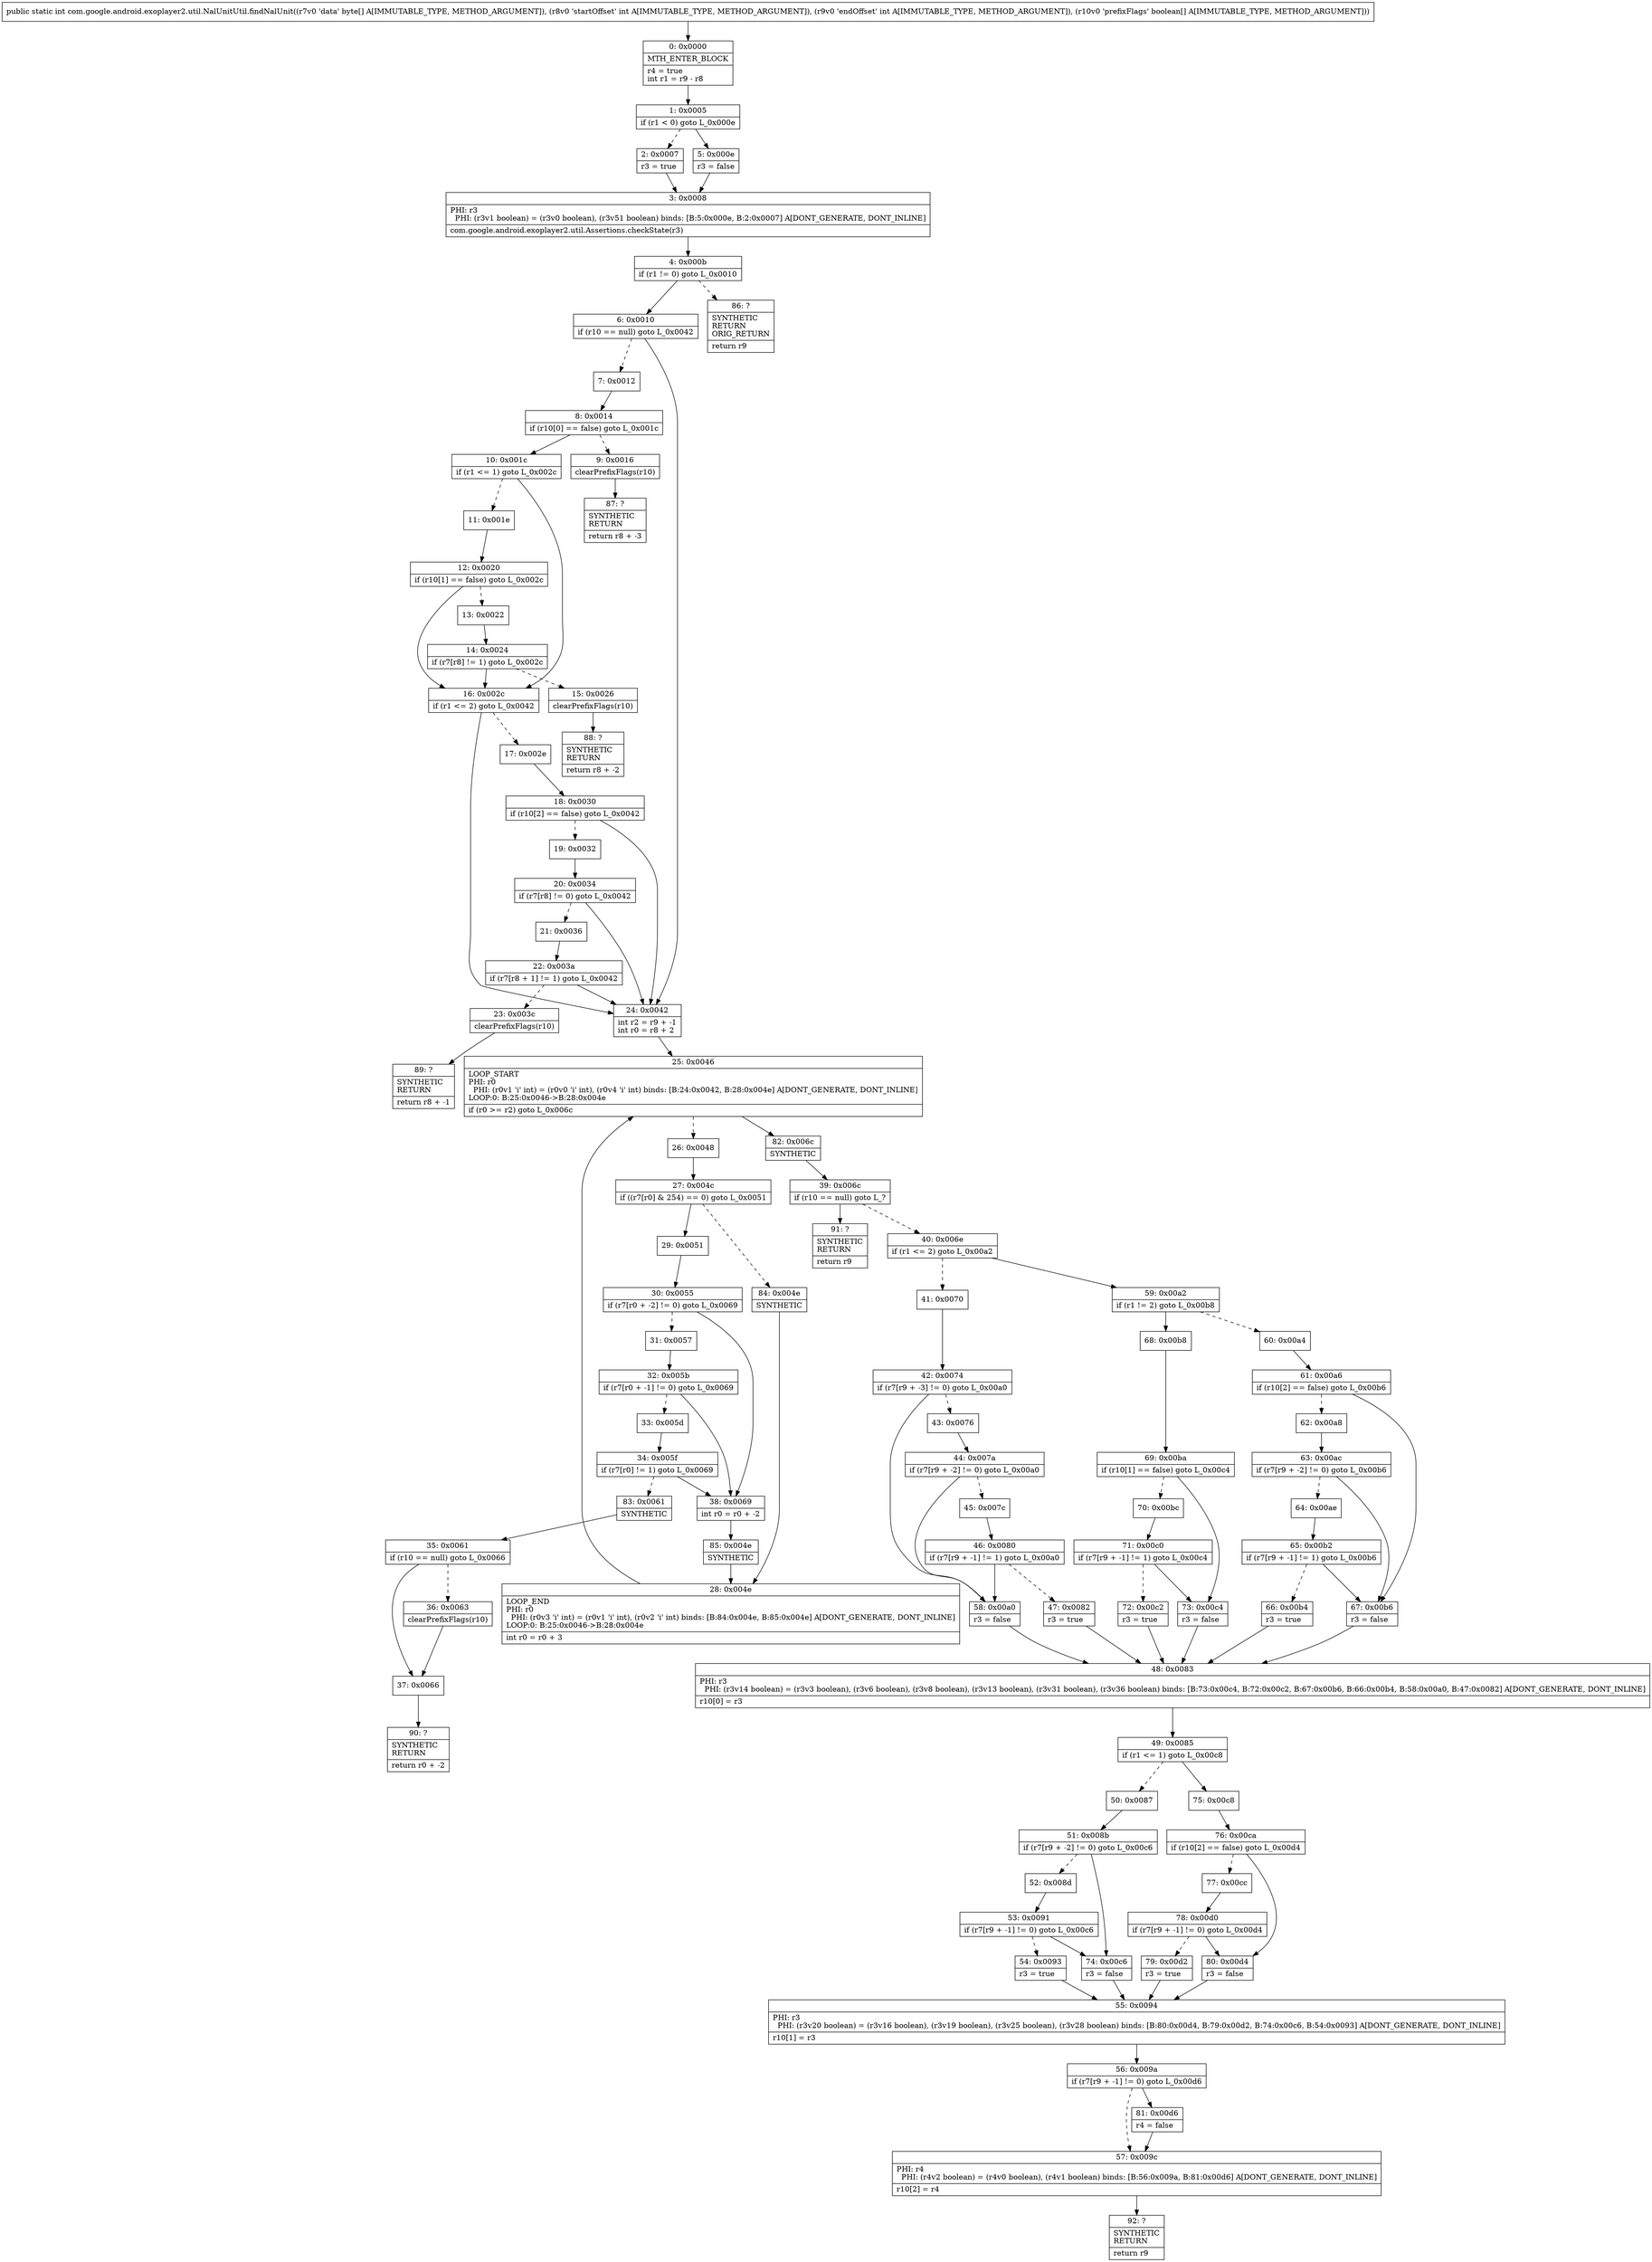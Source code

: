 digraph "CFG forcom.google.android.exoplayer2.util.NalUnitUtil.findNalUnit([BII[Z)I" {
Node_0 [shape=record,label="{0\:\ 0x0000|MTH_ENTER_BLOCK\l|r4 = true\lint r1 = r9 \- r8\l}"];
Node_1 [shape=record,label="{1\:\ 0x0005|if (r1 \< 0) goto L_0x000e\l}"];
Node_2 [shape=record,label="{2\:\ 0x0007|r3 = true\l}"];
Node_3 [shape=record,label="{3\:\ 0x0008|PHI: r3 \l  PHI: (r3v1 boolean) = (r3v0 boolean), (r3v51 boolean) binds: [B:5:0x000e, B:2:0x0007] A[DONT_GENERATE, DONT_INLINE]\l|com.google.android.exoplayer2.util.Assertions.checkState(r3)\l}"];
Node_4 [shape=record,label="{4\:\ 0x000b|if (r1 != 0) goto L_0x0010\l}"];
Node_5 [shape=record,label="{5\:\ 0x000e|r3 = false\l}"];
Node_6 [shape=record,label="{6\:\ 0x0010|if (r10 == null) goto L_0x0042\l}"];
Node_7 [shape=record,label="{7\:\ 0x0012}"];
Node_8 [shape=record,label="{8\:\ 0x0014|if (r10[0] == false) goto L_0x001c\l}"];
Node_9 [shape=record,label="{9\:\ 0x0016|clearPrefixFlags(r10)\l}"];
Node_10 [shape=record,label="{10\:\ 0x001c|if (r1 \<= 1) goto L_0x002c\l}"];
Node_11 [shape=record,label="{11\:\ 0x001e}"];
Node_12 [shape=record,label="{12\:\ 0x0020|if (r10[1] == false) goto L_0x002c\l}"];
Node_13 [shape=record,label="{13\:\ 0x0022}"];
Node_14 [shape=record,label="{14\:\ 0x0024|if (r7[r8] != 1) goto L_0x002c\l}"];
Node_15 [shape=record,label="{15\:\ 0x0026|clearPrefixFlags(r10)\l}"];
Node_16 [shape=record,label="{16\:\ 0x002c|if (r1 \<= 2) goto L_0x0042\l}"];
Node_17 [shape=record,label="{17\:\ 0x002e}"];
Node_18 [shape=record,label="{18\:\ 0x0030|if (r10[2] == false) goto L_0x0042\l}"];
Node_19 [shape=record,label="{19\:\ 0x0032}"];
Node_20 [shape=record,label="{20\:\ 0x0034|if (r7[r8] != 0) goto L_0x0042\l}"];
Node_21 [shape=record,label="{21\:\ 0x0036}"];
Node_22 [shape=record,label="{22\:\ 0x003a|if (r7[r8 + 1] != 1) goto L_0x0042\l}"];
Node_23 [shape=record,label="{23\:\ 0x003c|clearPrefixFlags(r10)\l}"];
Node_24 [shape=record,label="{24\:\ 0x0042|int r2 = r9 + \-1\lint r0 = r8 + 2\l}"];
Node_25 [shape=record,label="{25\:\ 0x0046|LOOP_START\lPHI: r0 \l  PHI: (r0v1 'i' int) = (r0v0 'i' int), (r0v4 'i' int) binds: [B:24:0x0042, B:28:0x004e] A[DONT_GENERATE, DONT_INLINE]\lLOOP:0: B:25:0x0046\-\>B:28:0x004e\l|if (r0 \>= r2) goto L_0x006c\l}"];
Node_26 [shape=record,label="{26\:\ 0x0048}"];
Node_27 [shape=record,label="{27\:\ 0x004c|if ((r7[r0] & 254) == 0) goto L_0x0051\l}"];
Node_28 [shape=record,label="{28\:\ 0x004e|LOOP_END\lPHI: r0 \l  PHI: (r0v3 'i' int) = (r0v1 'i' int), (r0v2 'i' int) binds: [B:84:0x004e, B:85:0x004e] A[DONT_GENERATE, DONT_INLINE]\lLOOP:0: B:25:0x0046\-\>B:28:0x004e\l|int r0 = r0 + 3\l}"];
Node_29 [shape=record,label="{29\:\ 0x0051}"];
Node_30 [shape=record,label="{30\:\ 0x0055|if (r7[r0 + \-2] != 0) goto L_0x0069\l}"];
Node_31 [shape=record,label="{31\:\ 0x0057}"];
Node_32 [shape=record,label="{32\:\ 0x005b|if (r7[r0 + \-1] != 0) goto L_0x0069\l}"];
Node_33 [shape=record,label="{33\:\ 0x005d}"];
Node_34 [shape=record,label="{34\:\ 0x005f|if (r7[r0] != 1) goto L_0x0069\l}"];
Node_35 [shape=record,label="{35\:\ 0x0061|if (r10 == null) goto L_0x0066\l}"];
Node_36 [shape=record,label="{36\:\ 0x0063|clearPrefixFlags(r10)\l}"];
Node_37 [shape=record,label="{37\:\ 0x0066}"];
Node_38 [shape=record,label="{38\:\ 0x0069|int r0 = r0 + \-2\l}"];
Node_39 [shape=record,label="{39\:\ 0x006c|if (r10 == null) goto L_?\l}"];
Node_40 [shape=record,label="{40\:\ 0x006e|if (r1 \<= 2) goto L_0x00a2\l}"];
Node_41 [shape=record,label="{41\:\ 0x0070}"];
Node_42 [shape=record,label="{42\:\ 0x0074|if (r7[r9 + \-3] != 0) goto L_0x00a0\l}"];
Node_43 [shape=record,label="{43\:\ 0x0076}"];
Node_44 [shape=record,label="{44\:\ 0x007a|if (r7[r9 + \-2] != 0) goto L_0x00a0\l}"];
Node_45 [shape=record,label="{45\:\ 0x007c}"];
Node_46 [shape=record,label="{46\:\ 0x0080|if (r7[r9 + \-1] != 1) goto L_0x00a0\l}"];
Node_47 [shape=record,label="{47\:\ 0x0082|r3 = true\l}"];
Node_48 [shape=record,label="{48\:\ 0x0083|PHI: r3 \l  PHI: (r3v14 boolean) = (r3v3 boolean), (r3v6 boolean), (r3v8 boolean), (r3v13 boolean), (r3v31 boolean), (r3v36 boolean) binds: [B:73:0x00c4, B:72:0x00c2, B:67:0x00b6, B:66:0x00b4, B:58:0x00a0, B:47:0x0082] A[DONT_GENERATE, DONT_INLINE]\l|r10[0] = r3\l}"];
Node_49 [shape=record,label="{49\:\ 0x0085|if (r1 \<= 1) goto L_0x00c8\l}"];
Node_50 [shape=record,label="{50\:\ 0x0087}"];
Node_51 [shape=record,label="{51\:\ 0x008b|if (r7[r9 + \-2] != 0) goto L_0x00c6\l}"];
Node_52 [shape=record,label="{52\:\ 0x008d}"];
Node_53 [shape=record,label="{53\:\ 0x0091|if (r7[r9 + \-1] != 0) goto L_0x00c6\l}"];
Node_54 [shape=record,label="{54\:\ 0x0093|r3 = true\l}"];
Node_55 [shape=record,label="{55\:\ 0x0094|PHI: r3 \l  PHI: (r3v20 boolean) = (r3v16 boolean), (r3v19 boolean), (r3v25 boolean), (r3v28 boolean) binds: [B:80:0x00d4, B:79:0x00d2, B:74:0x00c6, B:54:0x0093] A[DONT_GENERATE, DONT_INLINE]\l|r10[1] = r3\l}"];
Node_56 [shape=record,label="{56\:\ 0x009a|if (r7[r9 + \-1] != 0) goto L_0x00d6\l}"];
Node_57 [shape=record,label="{57\:\ 0x009c|PHI: r4 \l  PHI: (r4v2 boolean) = (r4v0 boolean), (r4v1 boolean) binds: [B:56:0x009a, B:81:0x00d6] A[DONT_GENERATE, DONT_INLINE]\l|r10[2] = r4\l}"];
Node_58 [shape=record,label="{58\:\ 0x00a0|r3 = false\l}"];
Node_59 [shape=record,label="{59\:\ 0x00a2|if (r1 != 2) goto L_0x00b8\l}"];
Node_60 [shape=record,label="{60\:\ 0x00a4}"];
Node_61 [shape=record,label="{61\:\ 0x00a6|if (r10[2] == false) goto L_0x00b6\l}"];
Node_62 [shape=record,label="{62\:\ 0x00a8}"];
Node_63 [shape=record,label="{63\:\ 0x00ac|if (r7[r9 + \-2] != 0) goto L_0x00b6\l}"];
Node_64 [shape=record,label="{64\:\ 0x00ae}"];
Node_65 [shape=record,label="{65\:\ 0x00b2|if (r7[r9 + \-1] != 1) goto L_0x00b6\l}"];
Node_66 [shape=record,label="{66\:\ 0x00b4|r3 = true\l}"];
Node_67 [shape=record,label="{67\:\ 0x00b6|r3 = false\l}"];
Node_68 [shape=record,label="{68\:\ 0x00b8}"];
Node_69 [shape=record,label="{69\:\ 0x00ba|if (r10[1] == false) goto L_0x00c4\l}"];
Node_70 [shape=record,label="{70\:\ 0x00bc}"];
Node_71 [shape=record,label="{71\:\ 0x00c0|if (r7[r9 + \-1] != 1) goto L_0x00c4\l}"];
Node_72 [shape=record,label="{72\:\ 0x00c2|r3 = true\l}"];
Node_73 [shape=record,label="{73\:\ 0x00c4|r3 = false\l}"];
Node_74 [shape=record,label="{74\:\ 0x00c6|r3 = false\l}"];
Node_75 [shape=record,label="{75\:\ 0x00c8}"];
Node_76 [shape=record,label="{76\:\ 0x00ca|if (r10[2] == false) goto L_0x00d4\l}"];
Node_77 [shape=record,label="{77\:\ 0x00cc}"];
Node_78 [shape=record,label="{78\:\ 0x00d0|if (r7[r9 + \-1] != 0) goto L_0x00d4\l}"];
Node_79 [shape=record,label="{79\:\ 0x00d2|r3 = true\l}"];
Node_80 [shape=record,label="{80\:\ 0x00d4|r3 = false\l}"];
Node_81 [shape=record,label="{81\:\ 0x00d6|r4 = false\l}"];
Node_82 [shape=record,label="{82\:\ 0x006c|SYNTHETIC\l}"];
Node_83 [shape=record,label="{83\:\ 0x0061|SYNTHETIC\l}"];
Node_84 [shape=record,label="{84\:\ 0x004e|SYNTHETIC\l}"];
Node_85 [shape=record,label="{85\:\ 0x004e|SYNTHETIC\l}"];
Node_86 [shape=record,label="{86\:\ ?|SYNTHETIC\lRETURN\lORIG_RETURN\l|return r9\l}"];
Node_87 [shape=record,label="{87\:\ ?|SYNTHETIC\lRETURN\l|return r8 + \-3\l}"];
Node_88 [shape=record,label="{88\:\ ?|SYNTHETIC\lRETURN\l|return r8 + \-2\l}"];
Node_89 [shape=record,label="{89\:\ ?|SYNTHETIC\lRETURN\l|return r8 + \-1\l}"];
Node_90 [shape=record,label="{90\:\ ?|SYNTHETIC\lRETURN\l|return r0 + \-2\l}"];
Node_91 [shape=record,label="{91\:\ ?|SYNTHETIC\lRETURN\l|return r9\l}"];
Node_92 [shape=record,label="{92\:\ ?|SYNTHETIC\lRETURN\l|return r9\l}"];
MethodNode[shape=record,label="{public static int com.google.android.exoplayer2.util.NalUnitUtil.findNalUnit((r7v0 'data' byte[] A[IMMUTABLE_TYPE, METHOD_ARGUMENT]), (r8v0 'startOffset' int A[IMMUTABLE_TYPE, METHOD_ARGUMENT]), (r9v0 'endOffset' int A[IMMUTABLE_TYPE, METHOD_ARGUMENT]), (r10v0 'prefixFlags' boolean[] A[IMMUTABLE_TYPE, METHOD_ARGUMENT])) }"];
MethodNode -> Node_0;
Node_0 -> Node_1;
Node_1 -> Node_2[style=dashed];
Node_1 -> Node_5;
Node_2 -> Node_3;
Node_3 -> Node_4;
Node_4 -> Node_6;
Node_4 -> Node_86[style=dashed];
Node_5 -> Node_3;
Node_6 -> Node_7[style=dashed];
Node_6 -> Node_24;
Node_7 -> Node_8;
Node_8 -> Node_9[style=dashed];
Node_8 -> Node_10;
Node_9 -> Node_87;
Node_10 -> Node_11[style=dashed];
Node_10 -> Node_16;
Node_11 -> Node_12;
Node_12 -> Node_13[style=dashed];
Node_12 -> Node_16;
Node_13 -> Node_14;
Node_14 -> Node_15[style=dashed];
Node_14 -> Node_16;
Node_15 -> Node_88;
Node_16 -> Node_17[style=dashed];
Node_16 -> Node_24;
Node_17 -> Node_18;
Node_18 -> Node_19[style=dashed];
Node_18 -> Node_24;
Node_19 -> Node_20;
Node_20 -> Node_21[style=dashed];
Node_20 -> Node_24;
Node_21 -> Node_22;
Node_22 -> Node_23[style=dashed];
Node_22 -> Node_24;
Node_23 -> Node_89;
Node_24 -> Node_25;
Node_25 -> Node_26[style=dashed];
Node_25 -> Node_82;
Node_26 -> Node_27;
Node_27 -> Node_29;
Node_27 -> Node_84[style=dashed];
Node_28 -> Node_25;
Node_29 -> Node_30;
Node_30 -> Node_31[style=dashed];
Node_30 -> Node_38;
Node_31 -> Node_32;
Node_32 -> Node_33[style=dashed];
Node_32 -> Node_38;
Node_33 -> Node_34;
Node_34 -> Node_38;
Node_34 -> Node_83[style=dashed];
Node_35 -> Node_36[style=dashed];
Node_35 -> Node_37;
Node_36 -> Node_37;
Node_37 -> Node_90;
Node_38 -> Node_85;
Node_39 -> Node_40[style=dashed];
Node_39 -> Node_91;
Node_40 -> Node_41[style=dashed];
Node_40 -> Node_59;
Node_41 -> Node_42;
Node_42 -> Node_43[style=dashed];
Node_42 -> Node_58;
Node_43 -> Node_44;
Node_44 -> Node_45[style=dashed];
Node_44 -> Node_58;
Node_45 -> Node_46;
Node_46 -> Node_47[style=dashed];
Node_46 -> Node_58;
Node_47 -> Node_48;
Node_48 -> Node_49;
Node_49 -> Node_50[style=dashed];
Node_49 -> Node_75;
Node_50 -> Node_51;
Node_51 -> Node_52[style=dashed];
Node_51 -> Node_74;
Node_52 -> Node_53;
Node_53 -> Node_54[style=dashed];
Node_53 -> Node_74;
Node_54 -> Node_55;
Node_55 -> Node_56;
Node_56 -> Node_57[style=dashed];
Node_56 -> Node_81;
Node_57 -> Node_92;
Node_58 -> Node_48;
Node_59 -> Node_60[style=dashed];
Node_59 -> Node_68;
Node_60 -> Node_61;
Node_61 -> Node_62[style=dashed];
Node_61 -> Node_67;
Node_62 -> Node_63;
Node_63 -> Node_64[style=dashed];
Node_63 -> Node_67;
Node_64 -> Node_65;
Node_65 -> Node_66[style=dashed];
Node_65 -> Node_67;
Node_66 -> Node_48;
Node_67 -> Node_48;
Node_68 -> Node_69;
Node_69 -> Node_70[style=dashed];
Node_69 -> Node_73;
Node_70 -> Node_71;
Node_71 -> Node_72[style=dashed];
Node_71 -> Node_73;
Node_72 -> Node_48;
Node_73 -> Node_48;
Node_74 -> Node_55;
Node_75 -> Node_76;
Node_76 -> Node_77[style=dashed];
Node_76 -> Node_80;
Node_77 -> Node_78;
Node_78 -> Node_79[style=dashed];
Node_78 -> Node_80;
Node_79 -> Node_55;
Node_80 -> Node_55;
Node_81 -> Node_57;
Node_82 -> Node_39;
Node_83 -> Node_35;
Node_84 -> Node_28;
Node_85 -> Node_28;
}

